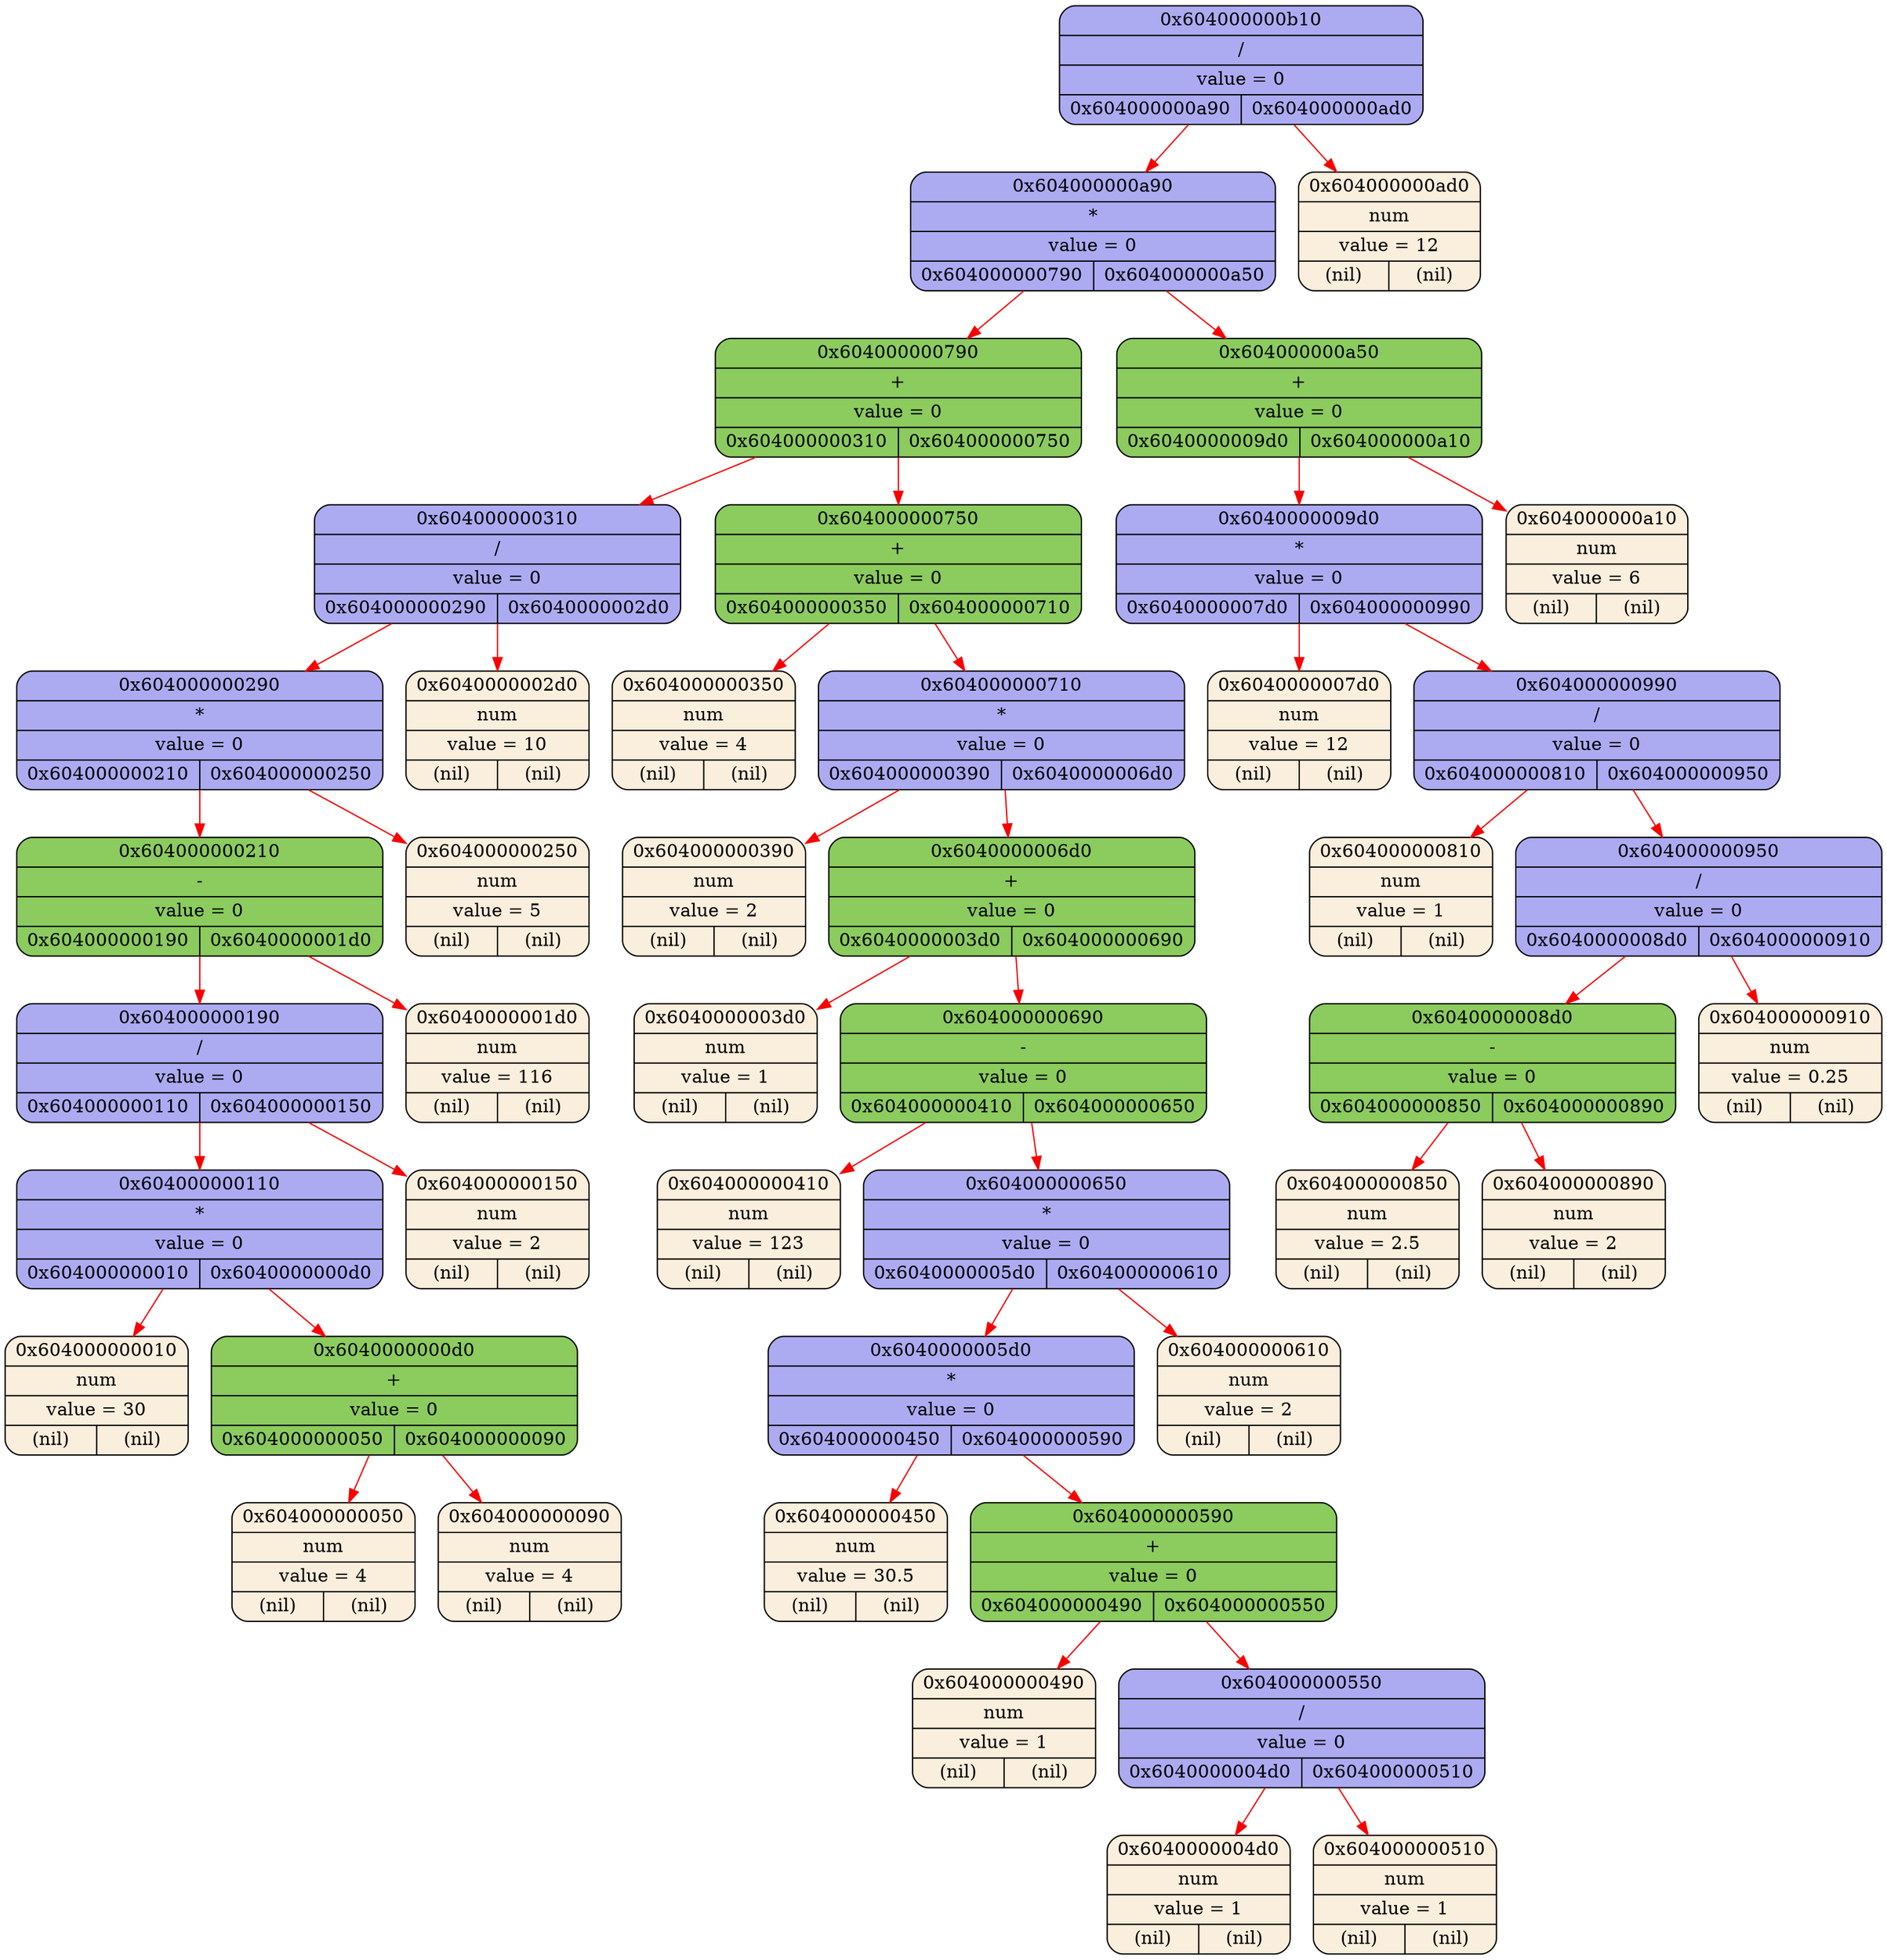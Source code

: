 digraph
{
    node_0x604000000010[shape = Mrecord, label = "{{0x604000000010} | {num} | {value = 30} | {(nil)|(nil)}}", style = "filled", fillcolor = "#FAEEDD"];
    node_0x604000000050[shape = Mrecord, label = "{{0x604000000050} | {num} | {value = 4} | {(nil)|(nil)}}", style = "filled", fillcolor = "#FAEEDD"];
    node_0x604000000090[shape = Mrecord, label = "{{0x604000000090} | {num} | {value = 4} | {(nil)|(nil)}}", style = "filled", fillcolor = "#FAEEDD"];
    node_0x6040000000d0[shape = Mrecord, label = "{{0x6040000000d0} | {+} | {value = 0} | {0x604000000050|0x604000000090}}", style = "filled", fillcolor = "#8CCB5E"];
    node_0x604000000110[shape = Mrecord, label = "{{0x604000000110} | {*} | {value = 0} | {0x604000000010|0x6040000000d0}}", style = "filled", fillcolor = "#ACABF2"];
    node_0x604000000150[shape = Mrecord, label = "{{0x604000000150} | {num} | {value = 2} | {(nil)|(nil)}}", style = "filled", fillcolor = "#FAEEDD"];
    node_0x604000000190[shape = Mrecord, label = "{{0x604000000190} | {/} | {value = 0} | {0x604000000110|0x604000000150}}", style = "filled", fillcolor = "#ACABF2"];
    node_0x6040000001d0[shape = Mrecord, label = "{{0x6040000001d0} | {num} | {value = 116} | {(nil)|(nil)}}", style = "filled", fillcolor = "#FAEEDD"];
    node_0x604000000210[shape = Mrecord, label = "{{0x604000000210} | {-} | {value = 0} | {0x604000000190|0x6040000001d0}}", style = "filled", fillcolor = "#8CCB5E"];
    node_0x604000000250[shape = Mrecord, label = "{{0x604000000250} | {num} | {value = 5} | {(nil)|(nil)}}", style = "filled", fillcolor = "#FAEEDD"];
    node_0x604000000290[shape = Mrecord, label = "{{0x604000000290} | {*} | {value = 0} | {0x604000000210|0x604000000250}}", style = "filled", fillcolor = "#ACABF2"];
    node_0x6040000002d0[shape = Mrecord, label = "{{0x6040000002d0} | {num} | {value = 10} | {(nil)|(nil)}}", style = "filled", fillcolor = "#FAEEDD"];
    node_0x604000000310[shape = Mrecord, label = "{{0x604000000310} | {/} | {value = 0} | {0x604000000290|0x6040000002d0}}", style = "filled", fillcolor = "#ACABF2"];
    node_0x604000000350[shape = Mrecord, label = "{{0x604000000350} | {num} | {value = 4} | {(nil)|(nil)}}", style = "filled", fillcolor = "#FAEEDD"];
    node_0x604000000390[shape = Mrecord, label = "{{0x604000000390} | {num} | {value = 2} | {(nil)|(nil)}}", style = "filled", fillcolor = "#FAEEDD"];
    node_0x6040000003d0[shape = Mrecord, label = "{{0x6040000003d0} | {num} | {value = 1} | {(nil)|(nil)}}", style = "filled", fillcolor = "#FAEEDD"];
    node_0x604000000410[shape = Mrecord, label = "{{0x604000000410} | {num} | {value = 123} | {(nil)|(nil)}}", style = "filled", fillcolor = "#FAEEDD"];
    node_0x604000000450[shape = Mrecord, label = "{{0x604000000450} | {num} | {value = 30.5} | {(nil)|(nil)}}", style = "filled", fillcolor = "#FAEEDD"];
    node_0x604000000490[shape = Mrecord, label = "{{0x604000000490} | {num} | {value = 1} | {(nil)|(nil)}}", style = "filled", fillcolor = "#FAEEDD"];
    node_0x6040000004d0[shape = Mrecord, label = "{{0x6040000004d0} | {num} | {value = 1} | {(nil)|(nil)}}", style = "filled", fillcolor = "#FAEEDD"];
    node_0x604000000510[shape = Mrecord, label = "{{0x604000000510} | {num} | {value = 1} | {(nil)|(nil)}}", style = "filled", fillcolor = "#FAEEDD"];
    node_0x604000000550[shape = Mrecord, label = "{{0x604000000550} | {/} | {value = 0} | {0x6040000004d0|0x604000000510}}", style = "filled", fillcolor = "#ACABF2"];
    node_0x604000000590[shape = Mrecord, label = "{{0x604000000590} | {+} | {value = 0} | {0x604000000490|0x604000000550}}", style = "filled", fillcolor = "#8CCB5E"];
    node_0x6040000005d0[shape = Mrecord, label = "{{0x6040000005d0} | {*} | {value = 0} | {0x604000000450|0x604000000590}}", style = "filled", fillcolor = "#ACABF2"];
    node_0x604000000610[shape = Mrecord, label = "{{0x604000000610} | {num} | {value = 2} | {(nil)|(nil)}}", style = "filled", fillcolor = "#FAEEDD"];
    node_0x604000000650[shape = Mrecord, label = "{{0x604000000650} | {*} | {value = 0} | {0x6040000005d0|0x604000000610}}", style = "filled", fillcolor = "#ACABF2"];
    node_0x604000000690[shape = Mrecord, label = "{{0x604000000690} | {-} | {value = 0} | {0x604000000410|0x604000000650}}", style = "filled", fillcolor = "#8CCB5E"];
    node_0x6040000006d0[shape = Mrecord, label = "{{0x6040000006d0} | {+} | {value = 0} | {0x6040000003d0|0x604000000690}}", style = "filled", fillcolor = "#8CCB5E"];
    node_0x604000000710[shape = Mrecord, label = "{{0x604000000710} | {*} | {value = 0} | {0x604000000390|0x6040000006d0}}", style = "filled", fillcolor = "#ACABF2"];
    node_0x604000000750[shape = Mrecord, label = "{{0x604000000750} | {+} | {value = 0} | {0x604000000350|0x604000000710}}", style = "filled", fillcolor = "#8CCB5E"];
    node_0x604000000790[shape = Mrecord, label = "{{0x604000000790} | {+} | {value = 0} | {0x604000000310|0x604000000750}}", style = "filled", fillcolor = "#8CCB5E"];
    node_0x6040000007d0[shape = Mrecord, label = "{{0x6040000007d0} | {num} | {value = 12} | {(nil)|(nil)}}", style = "filled", fillcolor = "#FAEEDD"];
    node_0x604000000810[shape = Mrecord, label = "{{0x604000000810} | {num} | {value = 1} | {(nil)|(nil)}}", style = "filled", fillcolor = "#FAEEDD"];
    node_0x604000000850[shape = Mrecord, label = "{{0x604000000850} | {num} | {value = 2.5} | {(nil)|(nil)}}", style = "filled", fillcolor = "#FAEEDD"];
    node_0x604000000890[shape = Mrecord, label = "{{0x604000000890} | {num} | {value = 2} | {(nil)|(nil)}}", style = "filled", fillcolor = "#FAEEDD"];
    node_0x6040000008d0[shape = Mrecord, label = "{{0x6040000008d0} | {-} | {value = 0} | {0x604000000850|0x604000000890}}", style = "filled", fillcolor = "#8CCB5E"];
    node_0x604000000910[shape = Mrecord, label = "{{0x604000000910} | {num} | {value = 0.25} | {(nil)|(nil)}}", style = "filled", fillcolor = "#FAEEDD"];
    node_0x604000000950[shape = Mrecord, label = "{{0x604000000950} | {/} | {value = 0} | {0x6040000008d0|0x604000000910}}", style = "filled", fillcolor = "#ACABF2"];
    node_0x604000000990[shape = Mrecord, label = "{{0x604000000990} | {/} | {value = 0} | {0x604000000810|0x604000000950}}", style = "filled", fillcolor = "#ACABF2"];
    node_0x6040000009d0[shape = Mrecord, label = "{{0x6040000009d0} | {*} | {value = 0} | {0x6040000007d0|0x604000000990}}", style = "filled", fillcolor = "#ACABF2"];
    node_0x604000000a10[shape = Mrecord, label = "{{0x604000000a10} | {num} | {value = 6} | {(nil)|(nil)}}", style = "filled", fillcolor = "#FAEEDD"];
    node_0x604000000a50[shape = Mrecord, label = "{{0x604000000a50} | {+} | {value = 0} | {0x6040000009d0|0x604000000a10}}", style = "filled", fillcolor = "#8CCB5E"];
    node_0x604000000a90[shape = Mrecord, label = "{{0x604000000a90} | {*} | {value = 0} | {0x604000000790|0x604000000a50}}", style = "filled", fillcolor = "#ACABF2"];
    node_0x604000000ad0[shape = Mrecord, label = "{{0x604000000ad0} | {num} | {value = 12} | {(nil)|(nil)}}", style = "filled", fillcolor = "#FAEEDD"];
    node_0x604000000b10[shape = Mrecord, label = "{{0x604000000b10} | {/} | {value = 0} | {0x604000000a90|0x604000000ad0}}", style = "filled", fillcolor = "#ACABF2"];
    node_0x604000000b10->node_0x604000000a90 [color = "#F80000"];
    node_0x604000000a90->node_0x604000000790 [color = "#F80000"];
    node_0x604000000790->node_0x604000000310 [color = "#F80000"];
    node_0x604000000310->node_0x604000000290 [color = "#F80000"];
    node_0x604000000290->node_0x604000000210 [color = "#F80000"];
    node_0x604000000210->node_0x604000000190 [color = "#F80000"];
    node_0x604000000190->node_0x604000000110 [color = "#F80000"];
    node_0x604000000110->node_0x604000000010 [color = "#F80000"];
    node_0x604000000110->node_0x6040000000d0 [color = "#F80000"];
    node_0x6040000000d0->node_0x604000000050 [color = "#F80000"];
    node_0x6040000000d0->node_0x604000000090 [color = "#F80000"];
    node_0x604000000190->node_0x604000000150 [color = "#F80000"];
    node_0x604000000210->node_0x6040000001d0 [color = "#F80000"];
    node_0x604000000290->node_0x604000000250 [color = "#F80000"];
    node_0x604000000310->node_0x6040000002d0 [color = "#F80000"];
    node_0x604000000790->node_0x604000000750 [color = "#F80000"];
    node_0x604000000750->node_0x604000000350 [color = "#F80000"];
    node_0x604000000750->node_0x604000000710 [color = "#F80000"];
    node_0x604000000710->node_0x604000000390 [color = "#F80000"];
    node_0x604000000710->node_0x6040000006d0 [color = "#F80000"];
    node_0x6040000006d0->node_0x6040000003d0 [color = "#F80000"];
    node_0x6040000006d0->node_0x604000000690 [color = "#F80000"];
    node_0x604000000690->node_0x604000000410 [color = "#F80000"];
    node_0x604000000690->node_0x604000000650 [color = "#F80000"];
    node_0x604000000650->node_0x6040000005d0 [color = "#F80000"];
    node_0x6040000005d0->node_0x604000000450 [color = "#F80000"];
    node_0x6040000005d0->node_0x604000000590 [color = "#F80000"];
    node_0x604000000590->node_0x604000000490 [color = "#F80000"];
    node_0x604000000590->node_0x604000000550 [color = "#F80000"];
    node_0x604000000550->node_0x6040000004d0 [color = "#F80000"];
    node_0x604000000550->node_0x604000000510 [color = "#F80000"];
    node_0x604000000650->node_0x604000000610 [color = "#F80000"];
    node_0x604000000a90->node_0x604000000a50 [color = "#F80000"];
    node_0x604000000a50->node_0x6040000009d0 [color = "#F80000"];
    node_0x6040000009d0->node_0x6040000007d0 [color = "#F80000"];
    node_0x6040000009d0->node_0x604000000990 [color = "#F80000"];
    node_0x604000000990->node_0x604000000810 [color = "#F80000"];
    node_0x604000000990->node_0x604000000950 [color = "#F80000"];
    node_0x604000000950->node_0x6040000008d0 [color = "#F80000"];
    node_0x6040000008d0->node_0x604000000850 [color = "#F80000"];
    node_0x6040000008d0->node_0x604000000890 [color = "#F80000"];
    node_0x604000000950->node_0x604000000910 [color = "#F80000"];
    node_0x604000000a50->node_0x604000000a10 [color = "#F80000"];
    node_0x604000000b10->node_0x604000000ad0 [color = "#F80000"];
}